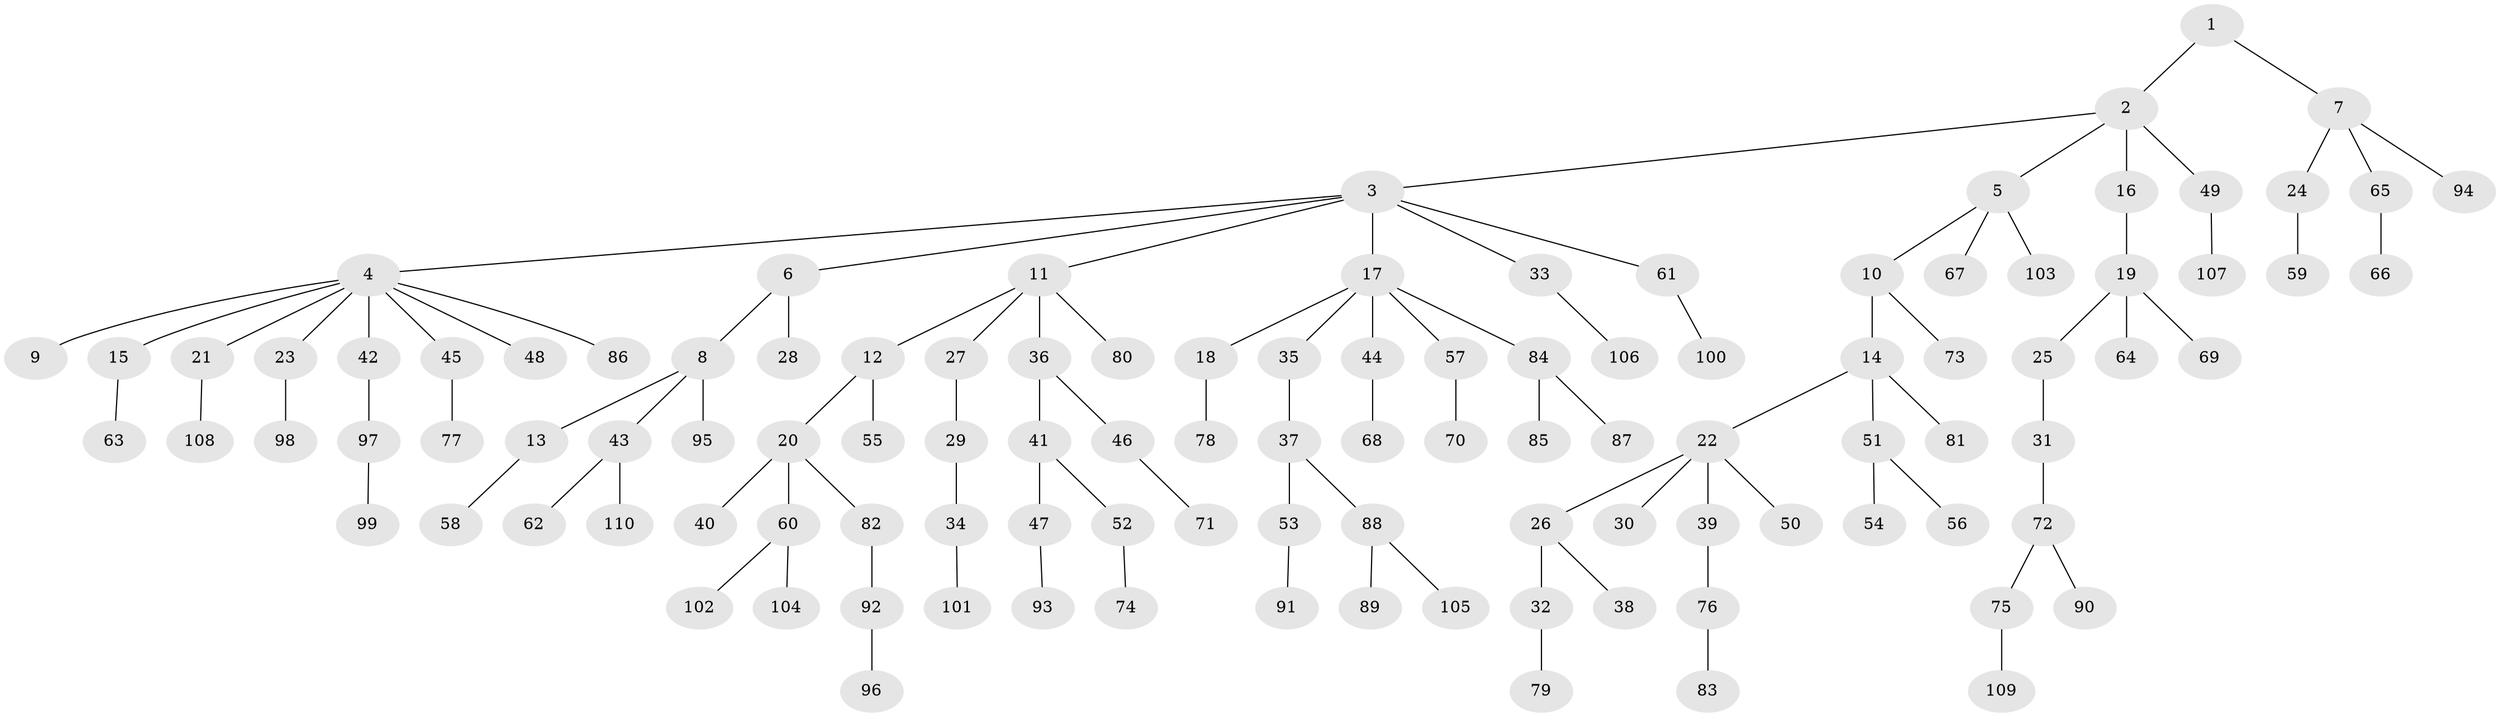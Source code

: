 // coarse degree distribution, {1: 0.6666666666666666, 2: 0.24242424242424243, 4: 0.015151515151515152, 5: 0.06060606060606061, 30: 0.015151515151515152}
// Generated by graph-tools (version 1.1) at 2025/56/03/04/25 21:56:03]
// undirected, 110 vertices, 109 edges
graph export_dot {
graph [start="1"]
  node [color=gray90,style=filled];
  1;
  2;
  3;
  4;
  5;
  6;
  7;
  8;
  9;
  10;
  11;
  12;
  13;
  14;
  15;
  16;
  17;
  18;
  19;
  20;
  21;
  22;
  23;
  24;
  25;
  26;
  27;
  28;
  29;
  30;
  31;
  32;
  33;
  34;
  35;
  36;
  37;
  38;
  39;
  40;
  41;
  42;
  43;
  44;
  45;
  46;
  47;
  48;
  49;
  50;
  51;
  52;
  53;
  54;
  55;
  56;
  57;
  58;
  59;
  60;
  61;
  62;
  63;
  64;
  65;
  66;
  67;
  68;
  69;
  70;
  71;
  72;
  73;
  74;
  75;
  76;
  77;
  78;
  79;
  80;
  81;
  82;
  83;
  84;
  85;
  86;
  87;
  88;
  89;
  90;
  91;
  92;
  93;
  94;
  95;
  96;
  97;
  98;
  99;
  100;
  101;
  102;
  103;
  104;
  105;
  106;
  107;
  108;
  109;
  110;
  1 -- 2;
  1 -- 7;
  2 -- 3;
  2 -- 5;
  2 -- 16;
  2 -- 49;
  3 -- 4;
  3 -- 6;
  3 -- 11;
  3 -- 17;
  3 -- 33;
  3 -- 61;
  4 -- 9;
  4 -- 15;
  4 -- 21;
  4 -- 23;
  4 -- 42;
  4 -- 45;
  4 -- 48;
  4 -- 86;
  5 -- 10;
  5 -- 67;
  5 -- 103;
  6 -- 8;
  6 -- 28;
  7 -- 24;
  7 -- 65;
  7 -- 94;
  8 -- 13;
  8 -- 43;
  8 -- 95;
  10 -- 14;
  10 -- 73;
  11 -- 12;
  11 -- 27;
  11 -- 36;
  11 -- 80;
  12 -- 20;
  12 -- 55;
  13 -- 58;
  14 -- 22;
  14 -- 51;
  14 -- 81;
  15 -- 63;
  16 -- 19;
  17 -- 18;
  17 -- 35;
  17 -- 44;
  17 -- 57;
  17 -- 84;
  18 -- 78;
  19 -- 25;
  19 -- 64;
  19 -- 69;
  20 -- 40;
  20 -- 60;
  20 -- 82;
  21 -- 108;
  22 -- 26;
  22 -- 30;
  22 -- 39;
  22 -- 50;
  23 -- 98;
  24 -- 59;
  25 -- 31;
  26 -- 32;
  26 -- 38;
  27 -- 29;
  29 -- 34;
  31 -- 72;
  32 -- 79;
  33 -- 106;
  34 -- 101;
  35 -- 37;
  36 -- 41;
  36 -- 46;
  37 -- 53;
  37 -- 88;
  39 -- 76;
  41 -- 47;
  41 -- 52;
  42 -- 97;
  43 -- 62;
  43 -- 110;
  44 -- 68;
  45 -- 77;
  46 -- 71;
  47 -- 93;
  49 -- 107;
  51 -- 54;
  51 -- 56;
  52 -- 74;
  53 -- 91;
  57 -- 70;
  60 -- 102;
  60 -- 104;
  61 -- 100;
  65 -- 66;
  72 -- 75;
  72 -- 90;
  75 -- 109;
  76 -- 83;
  82 -- 92;
  84 -- 85;
  84 -- 87;
  88 -- 89;
  88 -- 105;
  92 -- 96;
  97 -- 99;
}
